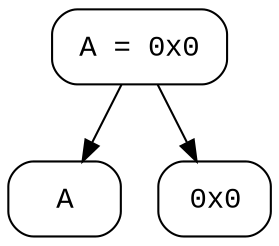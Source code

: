 digraph asm_graph {
13488389399321490898 [
shape="Mrecord" fontname="Courier New"label =<<table border="0" cellborder="0" cellpadding="3"><tr><td align="left">A = 0x0</td></tr></table>> ];
16182160437879664605 [
shape="Mrecord" fontname="Courier New"label =<<table border="0" cellborder="0" cellpadding="3"><tr><td align="left">A</td></tr></table>> ];
2840041302167700238 [
shape="Mrecord" fontname="Courier New"label =<<table border="0" cellborder="0" cellpadding="3"><tr><td align="left">0x0</td></tr></table>> ];
13488389399321490898 -> 2840041302167700238[];
13488389399321490898 -> 16182160437879664605[];
}